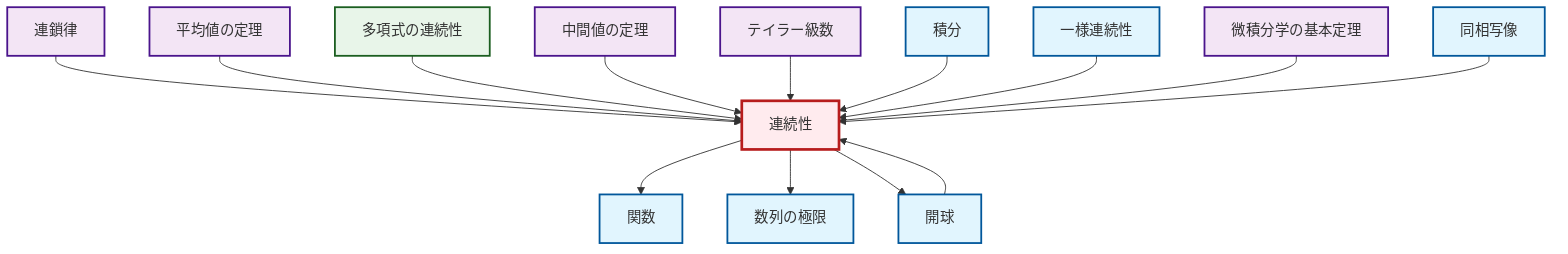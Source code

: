 graph TD
    classDef definition fill:#e1f5fe,stroke:#01579b,stroke-width:2px
    classDef theorem fill:#f3e5f5,stroke:#4a148c,stroke-width:2px
    classDef axiom fill:#fff3e0,stroke:#e65100,stroke-width:2px
    classDef example fill:#e8f5e9,stroke:#1b5e20,stroke-width:2px
    classDef current fill:#ffebee,stroke:#b71c1c,stroke-width:3px
    def-homeomorphism["同相写像"]:::definition
    thm-taylor-series["テイラー級数"]:::theorem
    thm-fundamental-calculus["微積分学の基本定理"]:::theorem
    def-integral["積分"]:::definition
    thm-chain-rule["連鎖律"]:::theorem
    ex-polynomial-continuity["多項式の連続性"]:::example
    def-uniform-continuity["一様連続性"]:::definition
    def-limit["数列の極限"]:::definition
    def-continuity["連続性"]:::definition
    thm-mean-value["平均値の定理"]:::theorem
    def-open-ball["開球"]:::definition
    thm-intermediate-value["中間値の定理"]:::theorem
    def-function["関数"]:::definition
    thm-chain-rule --> def-continuity
    thm-mean-value --> def-continuity
    def-continuity --> def-function
    ex-polynomial-continuity --> def-continuity
    thm-intermediate-value --> def-continuity
    thm-taylor-series --> def-continuity
    def-integral --> def-continuity
    def-uniform-continuity --> def-continuity
    thm-fundamental-calculus --> def-continuity
    def-homeomorphism --> def-continuity
    def-continuity --> def-limit
    def-continuity --> def-open-ball
    def-open-ball --> def-continuity
    class def-continuity current